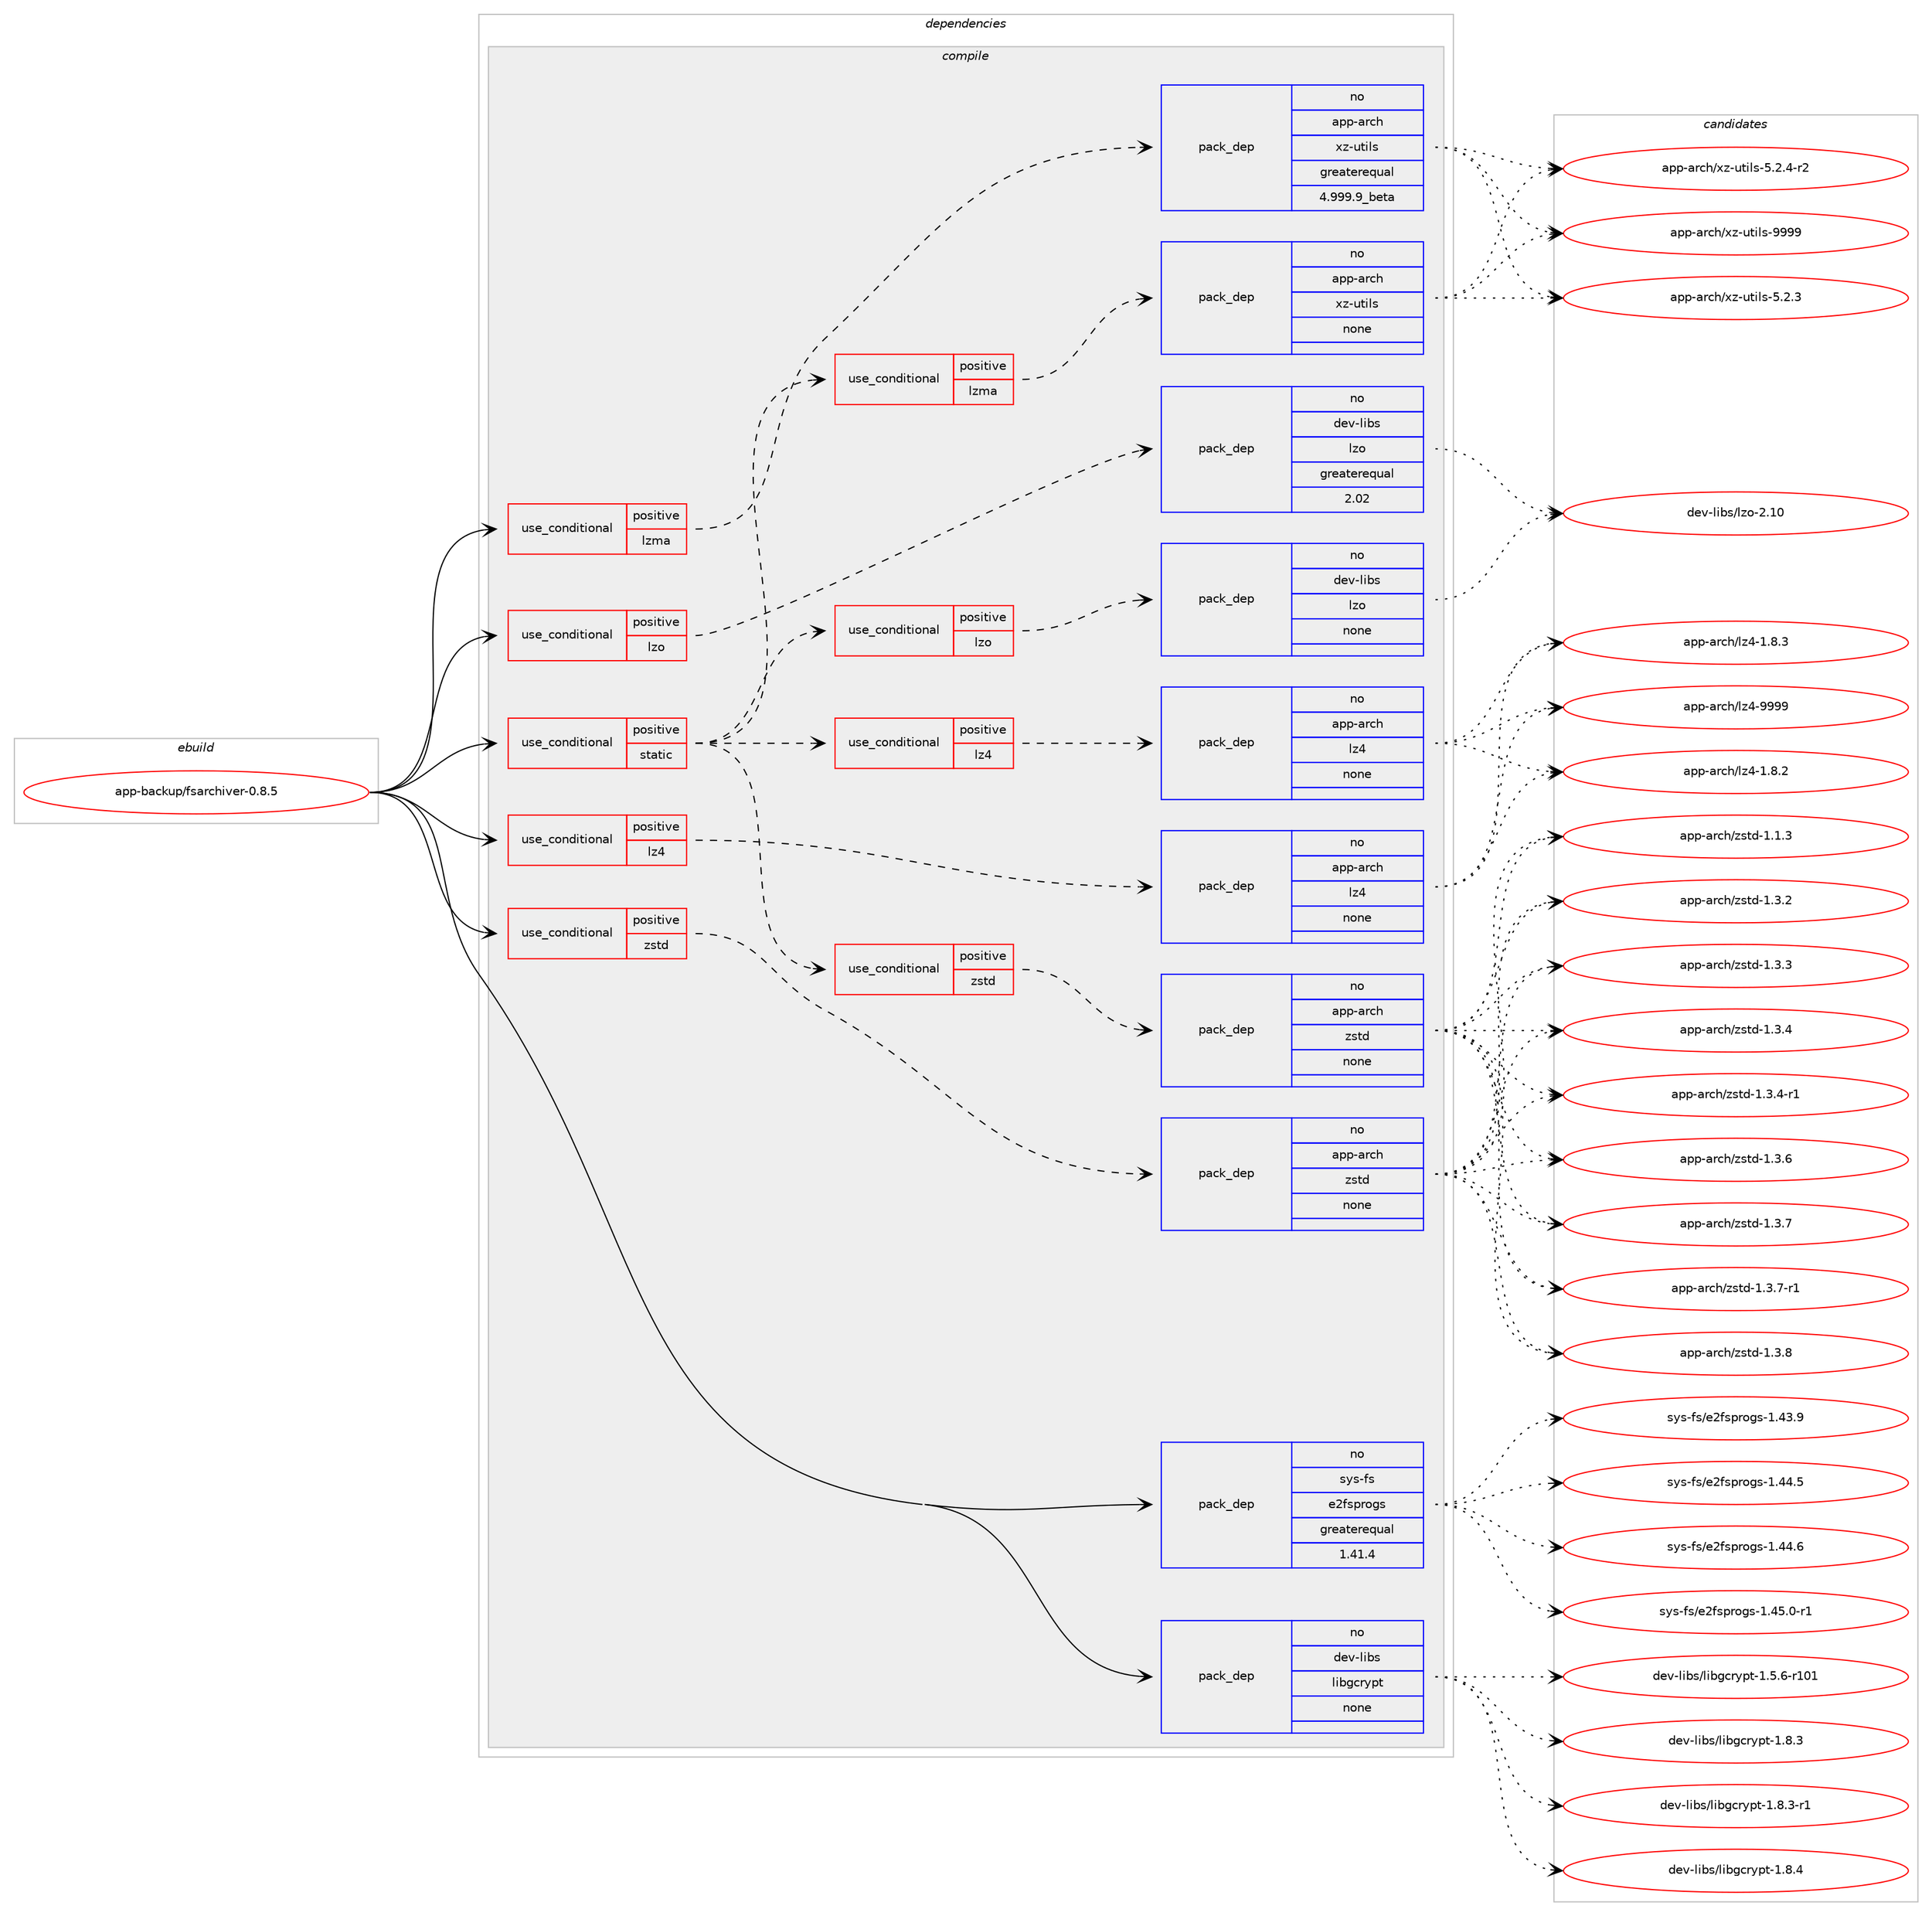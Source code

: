 digraph prolog {

# *************
# Graph options
# *************

newrank=true;
concentrate=true;
compound=true;
graph [rankdir=LR,fontname=Helvetica,fontsize=10,ranksep=1.5];#, ranksep=2.5, nodesep=0.2];
edge  [arrowhead=vee];
node  [fontname=Helvetica,fontsize=10];

# **********
# The ebuild
# **********

subgraph cluster_leftcol {
color=gray;
rank=same;
label=<<i>ebuild</i>>;
id [label="app-backup/fsarchiver-0.8.5", color=red, width=4, href="../app-backup/fsarchiver-0.8.5.svg"];
}

# ****************
# The dependencies
# ****************

subgraph cluster_midcol {
color=gray;
label=<<i>dependencies</i>>;
subgraph cluster_compile {
fillcolor="#eeeeee";
style=filled;
label=<<i>compile</i>>;
subgraph cond347301 {
dependency1273720 [label=<<TABLE BORDER="0" CELLBORDER="1" CELLSPACING="0" CELLPADDING="4"><TR><TD ROWSPAN="3" CELLPADDING="10">use_conditional</TD></TR><TR><TD>positive</TD></TR><TR><TD>lz4</TD></TR></TABLE>>, shape=none, color=red];
subgraph pack906645 {
dependency1273721 [label=<<TABLE BORDER="0" CELLBORDER="1" CELLSPACING="0" CELLPADDING="4" WIDTH="220"><TR><TD ROWSPAN="6" CELLPADDING="30">pack_dep</TD></TR><TR><TD WIDTH="110">no</TD></TR><TR><TD>app-arch</TD></TR><TR><TD>lz4</TD></TR><TR><TD>none</TD></TR><TR><TD></TD></TR></TABLE>>, shape=none, color=blue];
}
dependency1273720:e -> dependency1273721:w [weight=20,style="dashed",arrowhead="vee"];
}
id:e -> dependency1273720:w [weight=20,style="solid",arrowhead="vee"];
subgraph cond347302 {
dependency1273722 [label=<<TABLE BORDER="0" CELLBORDER="1" CELLSPACING="0" CELLPADDING="4"><TR><TD ROWSPAN="3" CELLPADDING="10">use_conditional</TD></TR><TR><TD>positive</TD></TR><TR><TD>lzma</TD></TR></TABLE>>, shape=none, color=red];
subgraph pack906646 {
dependency1273723 [label=<<TABLE BORDER="0" CELLBORDER="1" CELLSPACING="0" CELLPADDING="4" WIDTH="220"><TR><TD ROWSPAN="6" CELLPADDING="30">pack_dep</TD></TR><TR><TD WIDTH="110">no</TD></TR><TR><TD>app-arch</TD></TR><TR><TD>xz-utils</TD></TR><TR><TD>greaterequal</TD></TR><TR><TD>4.999.9_beta</TD></TR></TABLE>>, shape=none, color=blue];
}
dependency1273722:e -> dependency1273723:w [weight=20,style="dashed",arrowhead="vee"];
}
id:e -> dependency1273722:w [weight=20,style="solid",arrowhead="vee"];
subgraph cond347303 {
dependency1273724 [label=<<TABLE BORDER="0" CELLBORDER="1" CELLSPACING="0" CELLPADDING="4"><TR><TD ROWSPAN="3" CELLPADDING="10">use_conditional</TD></TR><TR><TD>positive</TD></TR><TR><TD>lzo</TD></TR></TABLE>>, shape=none, color=red];
subgraph pack906647 {
dependency1273725 [label=<<TABLE BORDER="0" CELLBORDER="1" CELLSPACING="0" CELLPADDING="4" WIDTH="220"><TR><TD ROWSPAN="6" CELLPADDING="30">pack_dep</TD></TR><TR><TD WIDTH="110">no</TD></TR><TR><TD>dev-libs</TD></TR><TR><TD>lzo</TD></TR><TR><TD>greaterequal</TD></TR><TR><TD>2.02</TD></TR></TABLE>>, shape=none, color=blue];
}
dependency1273724:e -> dependency1273725:w [weight=20,style="dashed",arrowhead="vee"];
}
id:e -> dependency1273724:w [weight=20,style="solid",arrowhead="vee"];
subgraph cond347304 {
dependency1273726 [label=<<TABLE BORDER="0" CELLBORDER="1" CELLSPACING="0" CELLPADDING="4"><TR><TD ROWSPAN="3" CELLPADDING="10">use_conditional</TD></TR><TR><TD>positive</TD></TR><TR><TD>static</TD></TR></TABLE>>, shape=none, color=red];
subgraph cond347305 {
dependency1273727 [label=<<TABLE BORDER="0" CELLBORDER="1" CELLSPACING="0" CELLPADDING="4"><TR><TD ROWSPAN="3" CELLPADDING="10">use_conditional</TD></TR><TR><TD>positive</TD></TR><TR><TD>lz4</TD></TR></TABLE>>, shape=none, color=red];
subgraph pack906648 {
dependency1273728 [label=<<TABLE BORDER="0" CELLBORDER="1" CELLSPACING="0" CELLPADDING="4" WIDTH="220"><TR><TD ROWSPAN="6" CELLPADDING="30">pack_dep</TD></TR><TR><TD WIDTH="110">no</TD></TR><TR><TD>app-arch</TD></TR><TR><TD>lz4</TD></TR><TR><TD>none</TD></TR><TR><TD></TD></TR></TABLE>>, shape=none, color=blue];
}
dependency1273727:e -> dependency1273728:w [weight=20,style="dashed",arrowhead="vee"];
}
dependency1273726:e -> dependency1273727:w [weight=20,style="dashed",arrowhead="vee"];
subgraph cond347306 {
dependency1273729 [label=<<TABLE BORDER="0" CELLBORDER="1" CELLSPACING="0" CELLPADDING="4"><TR><TD ROWSPAN="3" CELLPADDING="10">use_conditional</TD></TR><TR><TD>positive</TD></TR><TR><TD>lzma</TD></TR></TABLE>>, shape=none, color=red];
subgraph pack906649 {
dependency1273730 [label=<<TABLE BORDER="0" CELLBORDER="1" CELLSPACING="0" CELLPADDING="4" WIDTH="220"><TR><TD ROWSPAN="6" CELLPADDING="30">pack_dep</TD></TR><TR><TD WIDTH="110">no</TD></TR><TR><TD>app-arch</TD></TR><TR><TD>xz-utils</TD></TR><TR><TD>none</TD></TR><TR><TD></TD></TR></TABLE>>, shape=none, color=blue];
}
dependency1273729:e -> dependency1273730:w [weight=20,style="dashed",arrowhead="vee"];
}
dependency1273726:e -> dependency1273729:w [weight=20,style="dashed",arrowhead="vee"];
subgraph cond347307 {
dependency1273731 [label=<<TABLE BORDER="0" CELLBORDER="1" CELLSPACING="0" CELLPADDING="4"><TR><TD ROWSPAN="3" CELLPADDING="10">use_conditional</TD></TR><TR><TD>positive</TD></TR><TR><TD>lzo</TD></TR></TABLE>>, shape=none, color=red];
subgraph pack906650 {
dependency1273732 [label=<<TABLE BORDER="0" CELLBORDER="1" CELLSPACING="0" CELLPADDING="4" WIDTH="220"><TR><TD ROWSPAN="6" CELLPADDING="30">pack_dep</TD></TR><TR><TD WIDTH="110">no</TD></TR><TR><TD>dev-libs</TD></TR><TR><TD>lzo</TD></TR><TR><TD>none</TD></TR><TR><TD></TD></TR></TABLE>>, shape=none, color=blue];
}
dependency1273731:e -> dependency1273732:w [weight=20,style="dashed",arrowhead="vee"];
}
dependency1273726:e -> dependency1273731:w [weight=20,style="dashed",arrowhead="vee"];
subgraph cond347308 {
dependency1273733 [label=<<TABLE BORDER="0" CELLBORDER="1" CELLSPACING="0" CELLPADDING="4"><TR><TD ROWSPAN="3" CELLPADDING="10">use_conditional</TD></TR><TR><TD>positive</TD></TR><TR><TD>zstd</TD></TR></TABLE>>, shape=none, color=red];
subgraph pack906651 {
dependency1273734 [label=<<TABLE BORDER="0" CELLBORDER="1" CELLSPACING="0" CELLPADDING="4" WIDTH="220"><TR><TD ROWSPAN="6" CELLPADDING="30">pack_dep</TD></TR><TR><TD WIDTH="110">no</TD></TR><TR><TD>app-arch</TD></TR><TR><TD>zstd</TD></TR><TR><TD>none</TD></TR><TR><TD></TD></TR></TABLE>>, shape=none, color=blue];
}
dependency1273733:e -> dependency1273734:w [weight=20,style="dashed",arrowhead="vee"];
}
dependency1273726:e -> dependency1273733:w [weight=20,style="dashed",arrowhead="vee"];
}
id:e -> dependency1273726:w [weight=20,style="solid",arrowhead="vee"];
subgraph cond347309 {
dependency1273735 [label=<<TABLE BORDER="0" CELLBORDER="1" CELLSPACING="0" CELLPADDING="4"><TR><TD ROWSPAN="3" CELLPADDING="10">use_conditional</TD></TR><TR><TD>positive</TD></TR><TR><TD>zstd</TD></TR></TABLE>>, shape=none, color=red];
subgraph pack906652 {
dependency1273736 [label=<<TABLE BORDER="0" CELLBORDER="1" CELLSPACING="0" CELLPADDING="4" WIDTH="220"><TR><TD ROWSPAN="6" CELLPADDING="30">pack_dep</TD></TR><TR><TD WIDTH="110">no</TD></TR><TR><TD>app-arch</TD></TR><TR><TD>zstd</TD></TR><TR><TD>none</TD></TR><TR><TD></TD></TR></TABLE>>, shape=none, color=blue];
}
dependency1273735:e -> dependency1273736:w [weight=20,style="dashed",arrowhead="vee"];
}
id:e -> dependency1273735:w [weight=20,style="solid",arrowhead="vee"];
subgraph pack906653 {
dependency1273737 [label=<<TABLE BORDER="0" CELLBORDER="1" CELLSPACING="0" CELLPADDING="4" WIDTH="220"><TR><TD ROWSPAN="6" CELLPADDING="30">pack_dep</TD></TR><TR><TD WIDTH="110">no</TD></TR><TR><TD>dev-libs</TD></TR><TR><TD>libgcrypt</TD></TR><TR><TD>none</TD></TR><TR><TD></TD></TR></TABLE>>, shape=none, color=blue];
}
id:e -> dependency1273737:w [weight=20,style="solid",arrowhead="vee"];
subgraph pack906654 {
dependency1273738 [label=<<TABLE BORDER="0" CELLBORDER="1" CELLSPACING="0" CELLPADDING="4" WIDTH="220"><TR><TD ROWSPAN="6" CELLPADDING="30">pack_dep</TD></TR><TR><TD WIDTH="110">no</TD></TR><TR><TD>sys-fs</TD></TR><TR><TD>e2fsprogs</TD></TR><TR><TD>greaterequal</TD></TR><TR><TD>1.41.4</TD></TR></TABLE>>, shape=none, color=blue];
}
id:e -> dependency1273738:w [weight=20,style="solid",arrowhead="vee"];
}
subgraph cluster_compileandrun {
fillcolor="#eeeeee";
style=filled;
label=<<i>compile and run</i>>;
}
subgraph cluster_run {
fillcolor="#eeeeee";
style=filled;
label=<<i>run</i>>;
}
}

# **************
# The candidates
# **************

subgraph cluster_choices {
rank=same;
color=gray;
label=<<i>candidates</i>>;

subgraph choice906645 {
color=black;
nodesep=1;
choice971121124597114991044710812252454946564650 [label="app-arch/lz4-1.8.2", color=red, width=4,href="../app-arch/lz4-1.8.2.svg"];
choice971121124597114991044710812252454946564651 [label="app-arch/lz4-1.8.3", color=red, width=4,href="../app-arch/lz4-1.8.3.svg"];
choice9711211245971149910447108122524557575757 [label="app-arch/lz4-9999", color=red, width=4,href="../app-arch/lz4-9999.svg"];
dependency1273721:e -> choice971121124597114991044710812252454946564650:w [style=dotted,weight="100"];
dependency1273721:e -> choice971121124597114991044710812252454946564651:w [style=dotted,weight="100"];
dependency1273721:e -> choice9711211245971149910447108122524557575757:w [style=dotted,weight="100"];
}
subgraph choice906646 {
color=black;
nodesep=1;
choice971121124597114991044712012245117116105108115455346504651 [label="app-arch/xz-utils-5.2.3", color=red, width=4,href="../app-arch/xz-utils-5.2.3.svg"];
choice9711211245971149910447120122451171161051081154553465046524511450 [label="app-arch/xz-utils-5.2.4-r2", color=red, width=4,href="../app-arch/xz-utils-5.2.4-r2.svg"];
choice9711211245971149910447120122451171161051081154557575757 [label="app-arch/xz-utils-9999", color=red, width=4,href="../app-arch/xz-utils-9999.svg"];
dependency1273723:e -> choice971121124597114991044712012245117116105108115455346504651:w [style=dotted,weight="100"];
dependency1273723:e -> choice9711211245971149910447120122451171161051081154553465046524511450:w [style=dotted,weight="100"];
dependency1273723:e -> choice9711211245971149910447120122451171161051081154557575757:w [style=dotted,weight="100"];
}
subgraph choice906647 {
color=black;
nodesep=1;
choice1001011184510810598115471081221114550464948 [label="dev-libs/lzo-2.10", color=red, width=4,href="../dev-libs/lzo-2.10.svg"];
dependency1273725:e -> choice1001011184510810598115471081221114550464948:w [style=dotted,weight="100"];
}
subgraph choice906648 {
color=black;
nodesep=1;
choice971121124597114991044710812252454946564650 [label="app-arch/lz4-1.8.2", color=red, width=4,href="../app-arch/lz4-1.8.2.svg"];
choice971121124597114991044710812252454946564651 [label="app-arch/lz4-1.8.3", color=red, width=4,href="../app-arch/lz4-1.8.3.svg"];
choice9711211245971149910447108122524557575757 [label="app-arch/lz4-9999", color=red, width=4,href="../app-arch/lz4-9999.svg"];
dependency1273728:e -> choice971121124597114991044710812252454946564650:w [style=dotted,weight="100"];
dependency1273728:e -> choice971121124597114991044710812252454946564651:w [style=dotted,weight="100"];
dependency1273728:e -> choice9711211245971149910447108122524557575757:w [style=dotted,weight="100"];
}
subgraph choice906649 {
color=black;
nodesep=1;
choice971121124597114991044712012245117116105108115455346504651 [label="app-arch/xz-utils-5.2.3", color=red, width=4,href="../app-arch/xz-utils-5.2.3.svg"];
choice9711211245971149910447120122451171161051081154553465046524511450 [label="app-arch/xz-utils-5.2.4-r2", color=red, width=4,href="../app-arch/xz-utils-5.2.4-r2.svg"];
choice9711211245971149910447120122451171161051081154557575757 [label="app-arch/xz-utils-9999", color=red, width=4,href="../app-arch/xz-utils-9999.svg"];
dependency1273730:e -> choice971121124597114991044712012245117116105108115455346504651:w [style=dotted,weight="100"];
dependency1273730:e -> choice9711211245971149910447120122451171161051081154553465046524511450:w [style=dotted,weight="100"];
dependency1273730:e -> choice9711211245971149910447120122451171161051081154557575757:w [style=dotted,weight="100"];
}
subgraph choice906650 {
color=black;
nodesep=1;
choice1001011184510810598115471081221114550464948 [label="dev-libs/lzo-2.10", color=red, width=4,href="../dev-libs/lzo-2.10.svg"];
dependency1273732:e -> choice1001011184510810598115471081221114550464948:w [style=dotted,weight="100"];
}
subgraph choice906651 {
color=black;
nodesep=1;
choice9711211245971149910447122115116100454946494651 [label="app-arch/zstd-1.1.3", color=red, width=4,href="../app-arch/zstd-1.1.3.svg"];
choice9711211245971149910447122115116100454946514650 [label="app-arch/zstd-1.3.2", color=red, width=4,href="../app-arch/zstd-1.3.2.svg"];
choice9711211245971149910447122115116100454946514651 [label="app-arch/zstd-1.3.3", color=red, width=4,href="../app-arch/zstd-1.3.3.svg"];
choice9711211245971149910447122115116100454946514652 [label="app-arch/zstd-1.3.4", color=red, width=4,href="../app-arch/zstd-1.3.4.svg"];
choice97112112459711499104471221151161004549465146524511449 [label="app-arch/zstd-1.3.4-r1", color=red, width=4,href="../app-arch/zstd-1.3.4-r1.svg"];
choice9711211245971149910447122115116100454946514654 [label="app-arch/zstd-1.3.6", color=red, width=4,href="../app-arch/zstd-1.3.6.svg"];
choice9711211245971149910447122115116100454946514655 [label="app-arch/zstd-1.3.7", color=red, width=4,href="../app-arch/zstd-1.3.7.svg"];
choice97112112459711499104471221151161004549465146554511449 [label="app-arch/zstd-1.3.7-r1", color=red, width=4,href="../app-arch/zstd-1.3.7-r1.svg"];
choice9711211245971149910447122115116100454946514656 [label="app-arch/zstd-1.3.8", color=red, width=4,href="../app-arch/zstd-1.3.8.svg"];
dependency1273734:e -> choice9711211245971149910447122115116100454946494651:w [style=dotted,weight="100"];
dependency1273734:e -> choice9711211245971149910447122115116100454946514650:w [style=dotted,weight="100"];
dependency1273734:e -> choice9711211245971149910447122115116100454946514651:w [style=dotted,weight="100"];
dependency1273734:e -> choice9711211245971149910447122115116100454946514652:w [style=dotted,weight="100"];
dependency1273734:e -> choice97112112459711499104471221151161004549465146524511449:w [style=dotted,weight="100"];
dependency1273734:e -> choice9711211245971149910447122115116100454946514654:w [style=dotted,weight="100"];
dependency1273734:e -> choice9711211245971149910447122115116100454946514655:w [style=dotted,weight="100"];
dependency1273734:e -> choice97112112459711499104471221151161004549465146554511449:w [style=dotted,weight="100"];
dependency1273734:e -> choice9711211245971149910447122115116100454946514656:w [style=dotted,weight="100"];
}
subgraph choice906652 {
color=black;
nodesep=1;
choice9711211245971149910447122115116100454946494651 [label="app-arch/zstd-1.1.3", color=red, width=4,href="../app-arch/zstd-1.1.3.svg"];
choice9711211245971149910447122115116100454946514650 [label="app-arch/zstd-1.3.2", color=red, width=4,href="../app-arch/zstd-1.3.2.svg"];
choice9711211245971149910447122115116100454946514651 [label="app-arch/zstd-1.3.3", color=red, width=4,href="../app-arch/zstd-1.3.3.svg"];
choice9711211245971149910447122115116100454946514652 [label="app-arch/zstd-1.3.4", color=red, width=4,href="../app-arch/zstd-1.3.4.svg"];
choice97112112459711499104471221151161004549465146524511449 [label="app-arch/zstd-1.3.4-r1", color=red, width=4,href="../app-arch/zstd-1.3.4-r1.svg"];
choice9711211245971149910447122115116100454946514654 [label="app-arch/zstd-1.3.6", color=red, width=4,href="../app-arch/zstd-1.3.6.svg"];
choice9711211245971149910447122115116100454946514655 [label="app-arch/zstd-1.3.7", color=red, width=4,href="../app-arch/zstd-1.3.7.svg"];
choice97112112459711499104471221151161004549465146554511449 [label="app-arch/zstd-1.3.7-r1", color=red, width=4,href="../app-arch/zstd-1.3.7-r1.svg"];
choice9711211245971149910447122115116100454946514656 [label="app-arch/zstd-1.3.8", color=red, width=4,href="../app-arch/zstd-1.3.8.svg"];
dependency1273736:e -> choice9711211245971149910447122115116100454946494651:w [style=dotted,weight="100"];
dependency1273736:e -> choice9711211245971149910447122115116100454946514650:w [style=dotted,weight="100"];
dependency1273736:e -> choice9711211245971149910447122115116100454946514651:w [style=dotted,weight="100"];
dependency1273736:e -> choice9711211245971149910447122115116100454946514652:w [style=dotted,weight="100"];
dependency1273736:e -> choice97112112459711499104471221151161004549465146524511449:w [style=dotted,weight="100"];
dependency1273736:e -> choice9711211245971149910447122115116100454946514654:w [style=dotted,weight="100"];
dependency1273736:e -> choice9711211245971149910447122115116100454946514655:w [style=dotted,weight="100"];
dependency1273736:e -> choice97112112459711499104471221151161004549465146554511449:w [style=dotted,weight="100"];
dependency1273736:e -> choice9711211245971149910447122115116100454946514656:w [style=dotted,weight="100"];
}
subgraph choice906653 {
color=black;
nodesep=1;
choice100101118451081059811547108105981039911412111211645494653465445114494849 [label="dev-libs/libgcrypt-1.5.6-r101", color=red, width=4,href="../dev-libs/libgcrypt-1.5.6-r101.svg"];
choice1001011184510810598115471081059810399114121112116454946564651 [label="dev-libs/libgcrypt-1.8.3", color=red, width=4,href="../dev-libs/libgcrypt-1.8.3.svg"];
choice10010111845108105981154710810598103991141211121164549465646514511449 [label="dev-libs/libgcrypt-1.8.3-r1", color=red, width=4,href="../dev-libs/libgcrypt-1.8.3-r1.svg"];
choice1001011184510810598115471081059810399114121112116454946564652 [label="dev-libs/libgcrypt-1.8.4", color=red, width=4,href="../dev-libs/libgcrypt-1.8.4.svg"];
dependency1273737:e -> choice100101118451081059811547108105981039911412111211645494653465445114494849:w [style=dotted,weight="100"];
dependency1273737:e -> choice1001011184510810598115471081059810399114121112116454946564651:w [style=dotted,weight="100"];
dependency1273737:e -> choice10010111845108105981154710810598103991141211121164549465646514511449:w [style=dotted,weight="100"];
dependency1273737:e -> choice1001011184510810598115471081059810399114121112116454946564652:w [style=dotted,weight="100"];
}
subgraph choice906654 {
color=black;
nodesep=1;
choice11512111545102115471015010211511211411110311545494652514657 [label="sys-fs/e2fsprogs-1.43.9", color=red, width=4,href="../sys-fs/e2fsprogs-1.43.9.svg"];
choice11512111545102115471015010211511211411110311545494652524653 [label="sys-fs/e2fsprogs-1.44.5", color=red, width=4,href="../sys-fs/e2fsprogs-1.44.5.svg"];
choice11512111545102115471015010211511211411110311545494652524654 [label="sys-fs/e2fsprogs-1.44.6", color=red, width=4,href="../sys-fs/e2fsprogs-1.44.6.svg"];
choice115121115451021154710150102115112114111103115454946525346484511449 [label="sys-fs/e2fsprogs-1.45.0-r1", color=red, width=4,href="../sys-fs/e2fsprogs-1.45.0-r1.svg"];
dependency1273738:e -> choice11512111545102115471015010211511211411110311545494652514657:w [style=dotted,weight="100"];
dependency1273738:e -> choice11512111545102115471015010211511211411110311545494652524653:w [style=dotted,weight="100"];
dependency1273738:e -> choice11512111545102115471015010211511211411110311545494652524654:w [style=dotted,weight="100"];
dependency1273738:e -> choice115121115451021154710150102115112114111103115454946525346484511449:w [style=dotted,weight="100"];
}
}

}
